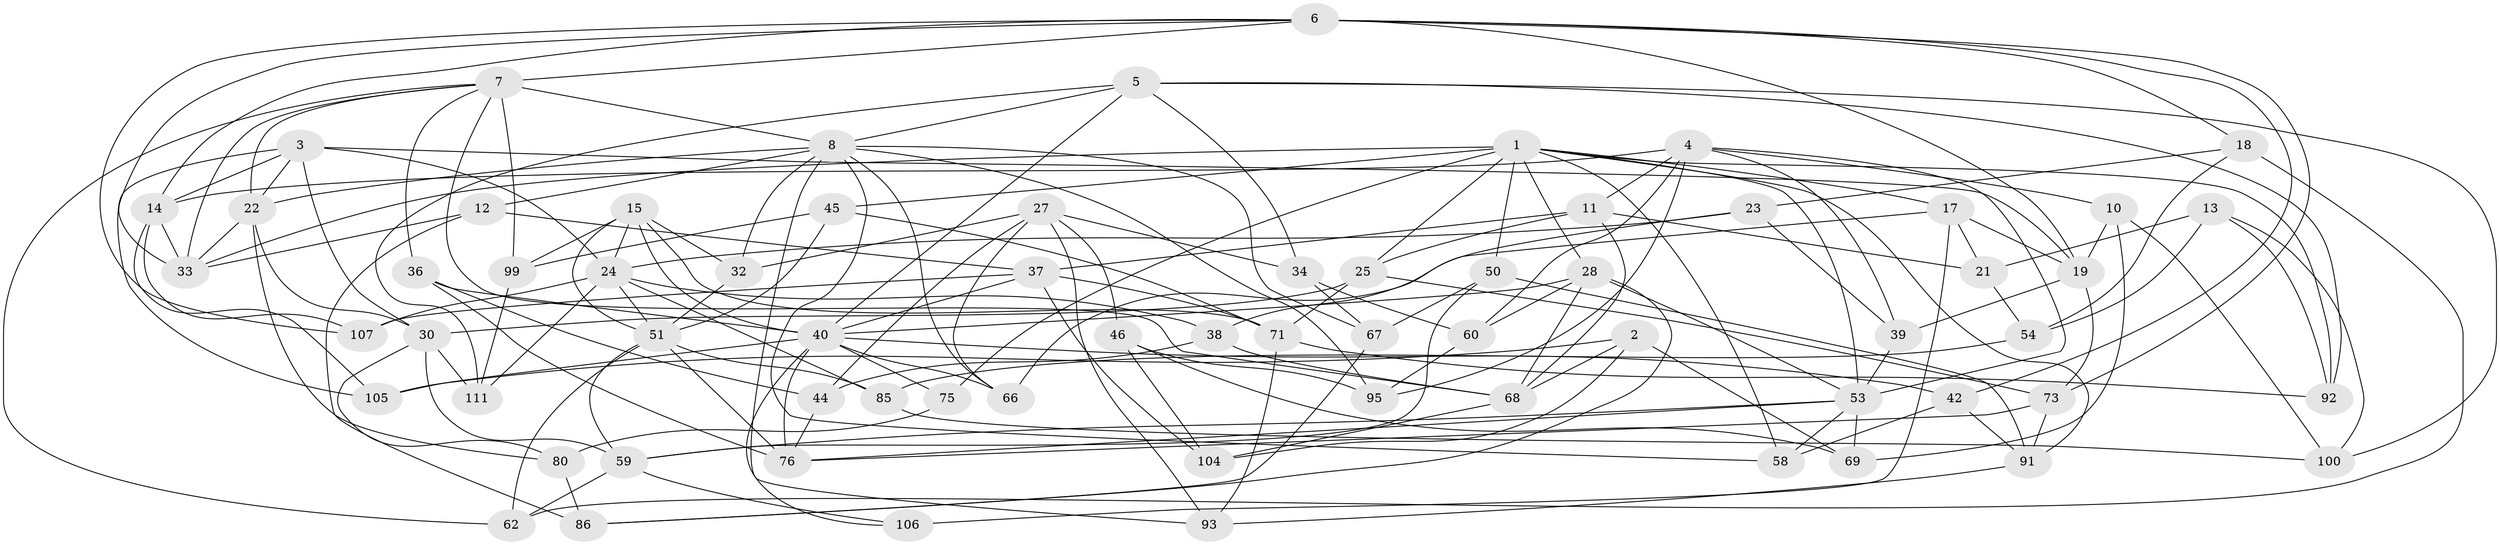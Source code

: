 // original degree distribution, {4: 1.0}
// Generated by graph-tools (version 1.1) at 2025/20/03/04/25 18:20:47]
// undirected, 67 vertices, 172 edges
graph export_dot {
graph [start="1"]
  node [color=gray90,style=filled];
  1 [super="+90+41+65"];
  2;
  3 [super="+52"];
  4 [super="+89+20"];
  5 [super="+79"];
  6 [super="+9"];
  7 [super="+31+16"];
  8 [super="+98+29+47"];
  10;
  11 [super="+57"];
  12;
  13;
  14 [super="+43"];
  15 [super="+64"];
  17 [super="+74"];
  18;
  19 [super="+63"];
  21;
  22 [super="+94"];
  23;
  24 [super="+109+49"];
  25 [super="+102"];
  27 [super="+55"];
  28 [super="+87"];
  30 [super="+48"];
  32;
  33 [super="+88"];
  34;
  36;
  37 [super="+61"];
  38;
  39;
  40 [super="+70+97"];
  42;
  44;
  45;
  46;
  50;
  51 [super="+112+83"];
  53 [super="+56+103"];
  54;
  58;
  59 [super="+96"];
  60;
  62;
  66;
  67;
  68 [super="+78"];
  69;
  71 [super="+72"];
  73 [super="+84"];
  75;
  76 [super="+77"];
  80;
  85;
  86;
  91 [super="+101"];
  92;
  93;
  95;
  99 [super="+108"];
  100;
  104;
  105;
  106;
  107;
  111;
  1 -- 28;
  1 -- 45;
  1 -- 92;
  1 -- 75;
  1 -- 91;
  1 -- 25 [weight=2];
  1 -- 53;
  1 -- 33;
  1 -- 17;
  1 -- 50;
  1 -- 58;
  2 -- 69;
  2 -- 105;
  2 -- 104;
  2 -- 68;
  3 -- 14;
  3 -- 30;
  3 -- 19;
  3 -- 24;
  3 -- 105;
  3 -- 22;
  4 -- 10;
  4 -- 11 [weight=2];
  4 -- 60;
  4 -- 39;
  4 -- 14;
  4 -- 95;
  4 -- 53;
  5 -- 92;
  5 -- 34;
  5 -- 100;
  5 -- 111;
  5 -- 40;
  5 -- 8;
  6 -- 18;
  6 -- 7;
  6 -- 33;
  6 -- 73;
  6 -- 42;
  6 -- 107;
  6 -- 14;
  6 -- 19;
  7 -- 99 [weight=3];
  7 -- 68;
  7 -- 8;
  7 -- 33;
  7 -- 36;
  7 -- 22;
  7 -- 62;
  8 -- 67;
  8 -- 66;
  8 -- 93;
  8 -- 95;
  8 -- 32;
  8 -- 12;
  8 -- 58;
  8 -- 22;
  10 -- 19;
  10 -- 69;
  10 -- 100;
  11 -- 37;
  11 -- 21;
  11 -- 68;
  11 -- 25;
  12 -- 86;
  12 -- 33;
  12 -- 37;
  13 -- 54;
  13 -- 92;
  13 -- 100;
  13 -- 21;
  14 -- 105;
  14 -- 33;
  14 -- 107;
  15 -- 51;
  15 -- 24;
  15 -- 32;
  15 -- 99;
  15 -- 40;
  15 -- 71;
  17 -- 106 [weight=2];
  17 -- 66;
  17 -- 21;
  17 -- 19;
  18 -- 62;
  18 -- 54;
  18 -- 23;
  19 -- 39;
  19 -- 73;
  21 -- 54;
  22 -- 80;
  22 -- 33;
  22 -- 30;
  23 -- 39;
  23 -- 38;
  23 -- 24;
  24 -- 111;
  24 -- 107;
  24 -- 85;
  24 -- 38;
  24 -- 51;
  25 -- 30;
  25 -- 73;
  25 -- 71;
  27 -- 66;
  27 -- 46;
  27 -- 32;
  27 -- 34;
  27 -- 44;
  27 -- 93;
  28 -- 60;
  28 -- 53;
  28 -- 40;
  28 -- 68;
  28 -- 86;
  30 -- 80;
  30 -- 111;
  30 -- 59;
  32 -- 51;
  34 -- 67;
  34 -- 60;
  36 -- 44;
  36 -- 76;
  36 -- 40;
  37 -- 104;
  37 -- 107;
  37 -- 71;
  37 -- 40;
  38 -- 44;
  38 -- 68;
  39 -- 53;
  40 -- 42;
  40 -- 66;
  40 -- 105;
  40 -- 75 [weight=2];
  40 -- 76;
  40 -- 106;
  42 -- 58;
  42 -- 91;
  44 -- 76;
  45 -- 71;
  45 -- 99;
  45 -- 51;
  46 -- 69;
  46 -- 104;
  46 -- 95;
  50 -- 67;
  50 -- 59;
  50 -- 91;
  51 -- 62;
  51 -- 85;
  51 -- 59;
  51 -- 76;
  53 -- 58;
  53 -- 69;
  53 -- 76;
  53 -- 59;
  54 -- 85;
  59 -- 106;
  59 -- 62;
  60 -- 95;
  67 -- 86;
  68 -- 104;
  71 -- 93;
  71 -- 92;
  73 -- 91 [weight=2];
  73 -- 76;
  75 -- 80;
  80 -- 86;
  85 -- 100;
  91 -- 93;
  99 -- 111;
}
